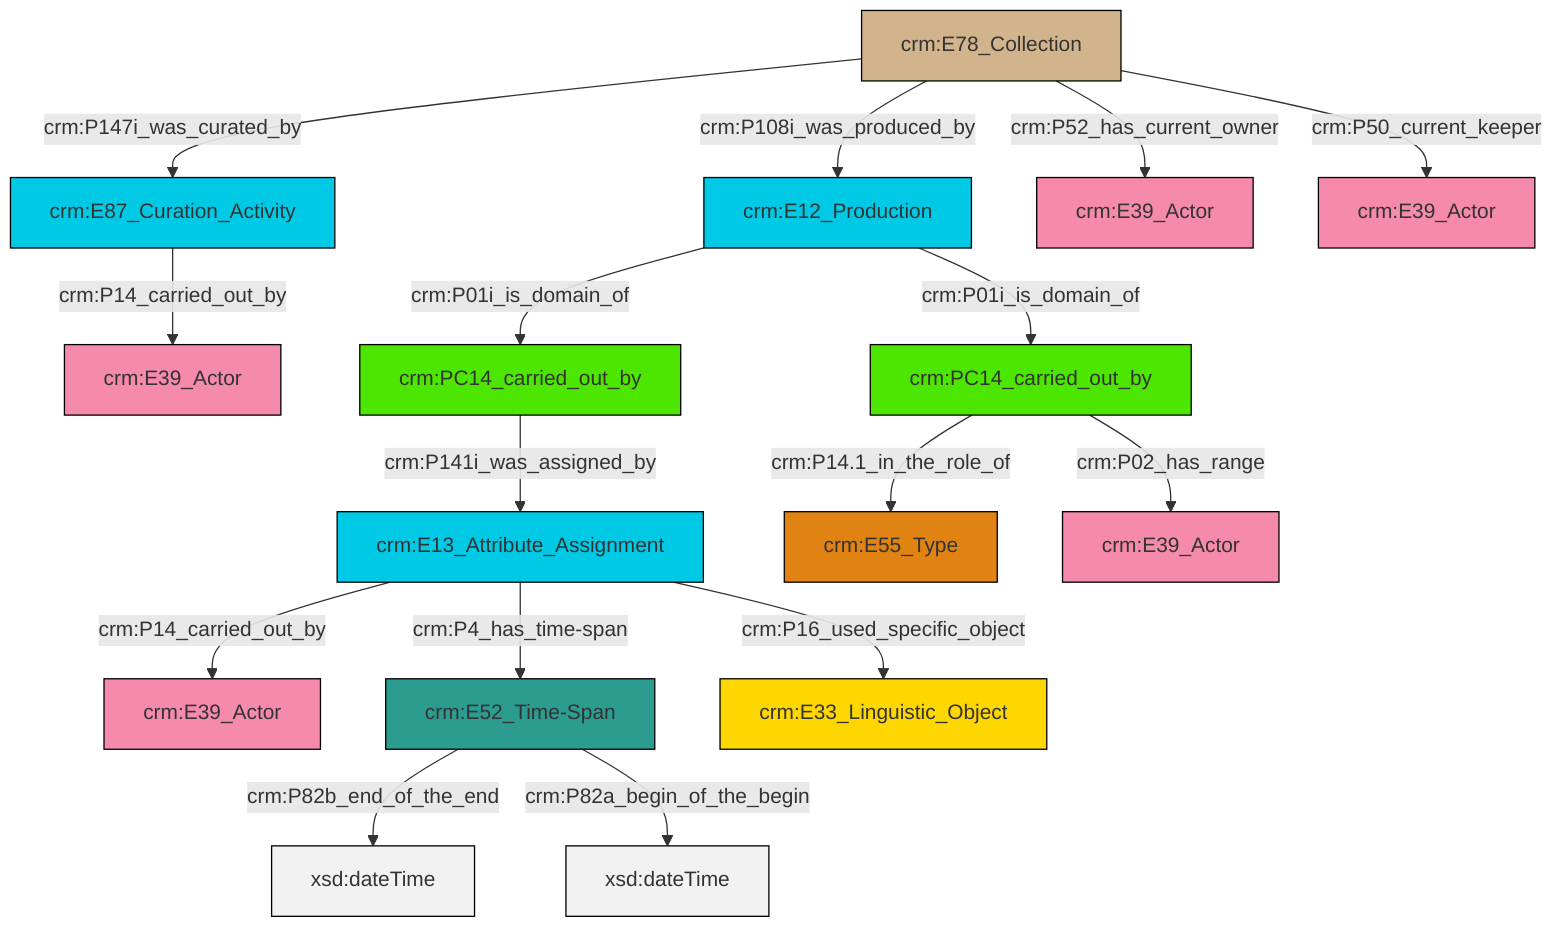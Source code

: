 graph TD
classDef Literal fill:#f2f2f2,stroke:#000000;
classDef CRM_Entity fill:#FFFFFF,stroke:#000000;
classDef Temporal_Entity fill:#00C9E6, stroke:#000000;
classDef Type fill:#E18312, stroke:#000000;
classDef Time-Span fill:#2C9C91, stroke:#000000;
classDef Appellation fill:#FFEB7F, stroke:#000000;
classDef Place fill:#008836, stroke:#000000;
classDef Persistent_Item fill:#B266B2, stroke:#000000;
classDef Conceptual_Object fill:#FFD700, stroke:#000000;
classDef Physical_Thing fill:#D2B48C, stroke:#000000;
classDef Actor fill:#f58aad, stroke:#000000;
classDef PC_Classes fill:#4ce600, stroke:#000000;
classDef Multi fill:#cccccc,stroke:#000000;

0["crm:E87_Curation_Activity"]:::Temporal_Entity -->|crm:P14_carried_out_by| 1["crm:E39_Actor"]:::Actor
4["crm:E52_Time-Span"]:::Time-Span -->|crm:P82b_end_of_the_end| 5[xsd:dateTime]:::Literal
6["crm:E13_Attribute_Assignment"]:::Temporal_Entity -->|crm:P16_used_specific_object| 7["crm:E33_Linguistic_Object"]:::Conceptual_Object
6["crm:E13_Attribute_Assignment"]:::Temporal_Entity -->|crm:P4_has_time-span| 4["crm:E52_Time-Span"]:::Time-Span
9["crm:E78_Collection"]:::Physical_Thing -->|crm:P147i_was_curated_by| 0["crm:E87_Curation_Activity"]:::Temporal_Entity
10["crm:E12_Production"]:::Temporal_Entity -->|crm:P01i_is_domain_of| 11["crm:PC14_carried_out_by"]:::PC_Classes
10["crm:E12_Production"]:::Temporal_Entity -->|crm:P01i_is_domain_of| 16["crm:PC14_carried_out_by"]:::PC_Classes
11["crm:PC14_carried_out_by"]:::PC_Classes -->|crm:P141i_was_assigned_by| 6["crm:E13_Attribute_Assignment"]:::Temporal_Entity
4["crm:E52_Time-Span"]:::Time-Span -->|crm:P82a_begin_of_the_begin| 19[xsd:dateTime]:::Literal
9["crm:E78_Collection"]:::Physical_Thing -->|crm:P108i_was_produced_by| 10["crm:E12_Production"]:::Temporal_Entity
9["crm:E78_Collection"]:::Physical_Thing -->|crm:P52_has_current_owner| 12["crm:E39_Actor"]:::Actor
6["crm:E13_Attribute_Assignment"]:::Temporal_Entity -->|crm:P14_carried_out_by| 2["crm:E39_Actor"]:::Actor
16["crm:PC14_carried_out_by"]:::PC_Classes -->|crm:P14.1_in_the_role_of| 14["crm:E55_Type"]:::Type
16["crm:PC14_carried_out_by"]:::PC_Classes -->|crm:P02_has_range| 22["crm:E39_Actor"]:::Actor
9["crm:E78_Collection"]:::Physical_Thing -->|crm:P50_current_keeper| 20["crm:E39_Actor"]:::Actor